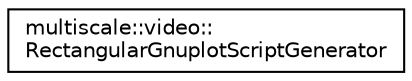 digraph "Graphical Class Hierarchy"
{
  edge [fontname="Helvetica",fontsize="10",labelfontname="Helvetica",labelfontsize="10"];
  node [fontname="Helvetica",fontsize="10",shape=record];
  rankdir="LR";
  Node1 [label="multiscale::video::\lRectangularGnuplotScriptGenerator",height=0.2,width=0.4,color="black", fillcolor="white", style="filled",URL="$classmultiscale_1_1video_1_1RectangularGnuplotScriptGenerator.html"];
}
